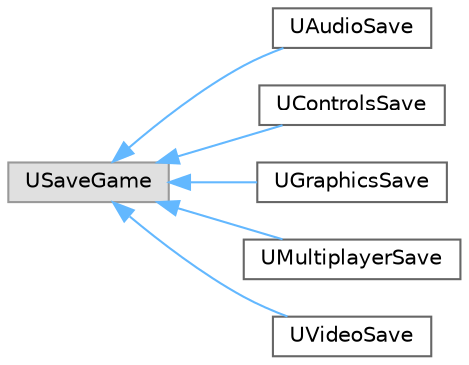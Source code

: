 digraph "Graphical Class Hierarchy"
{
 // LATEX_PDF_SIZE
  bgcolor="transparent";
  edge [fontname=Helvetica,fontsize=10,labelfontname=Helvetica,labelfontsize=10];
  node [fontname=Helvetica,fontsize=10,shape=box,height=0.2,width=0.4];
  rankdir="LR";
  Node0 [label="USaveGame",height=0.2,width=0.4,color="grey60", fillcolor="#E0E0E0", style="filled",tooltip=" "];
  Node0 -> Node1 [dir="back",color="steelblue1",style="solid"];
  Node1 [label="UAudioSave",height=0.2,width=0.4,color="grey40", fillcolor="white", style="filled",URL="$class_u_audio_save.html",tooltip="Audio settings save."];
  Node0 -> Node2 [dir="back",color="steelblue1",style="solid"];
  Node2 [label="UControlsSave",height=0.2,width=0.4,color="grey40", fillcolor="white", style="filled",URL="$class_u_controls_save.html",tooltip="Controls settings save."];
  Node0 -> Node3 [dir="back",color="steelblue1",style="solid"];
  Node3 [label="UGraphicsSave",height=0.2,width=0.4,color="grey40", fillcolor="white", style="filled",URL="$class_u_graphics_save.html",tooltip="Graphics settings save."];
  Node0 -> Node4 [dir="back",color="steelblue1",style="solid"];
  Node4 [label="UMultiplayerSave",height=0.2,width=0.4,color="grey40", fillcolor="white", style="filled",URL="$class_u_multiplayer_save.html",tooltip="Multiplayer settings save."];
  Node0 -> Node5 [dir="back",color="steelblue1",style="solid"];
  Node5 [label="UVideoSave",height=0.2,width=0.4,color="grey40", fillcolor="white", style="filled",URL="$class_u_video_save.html",tooltip="Video settings save."];
}
